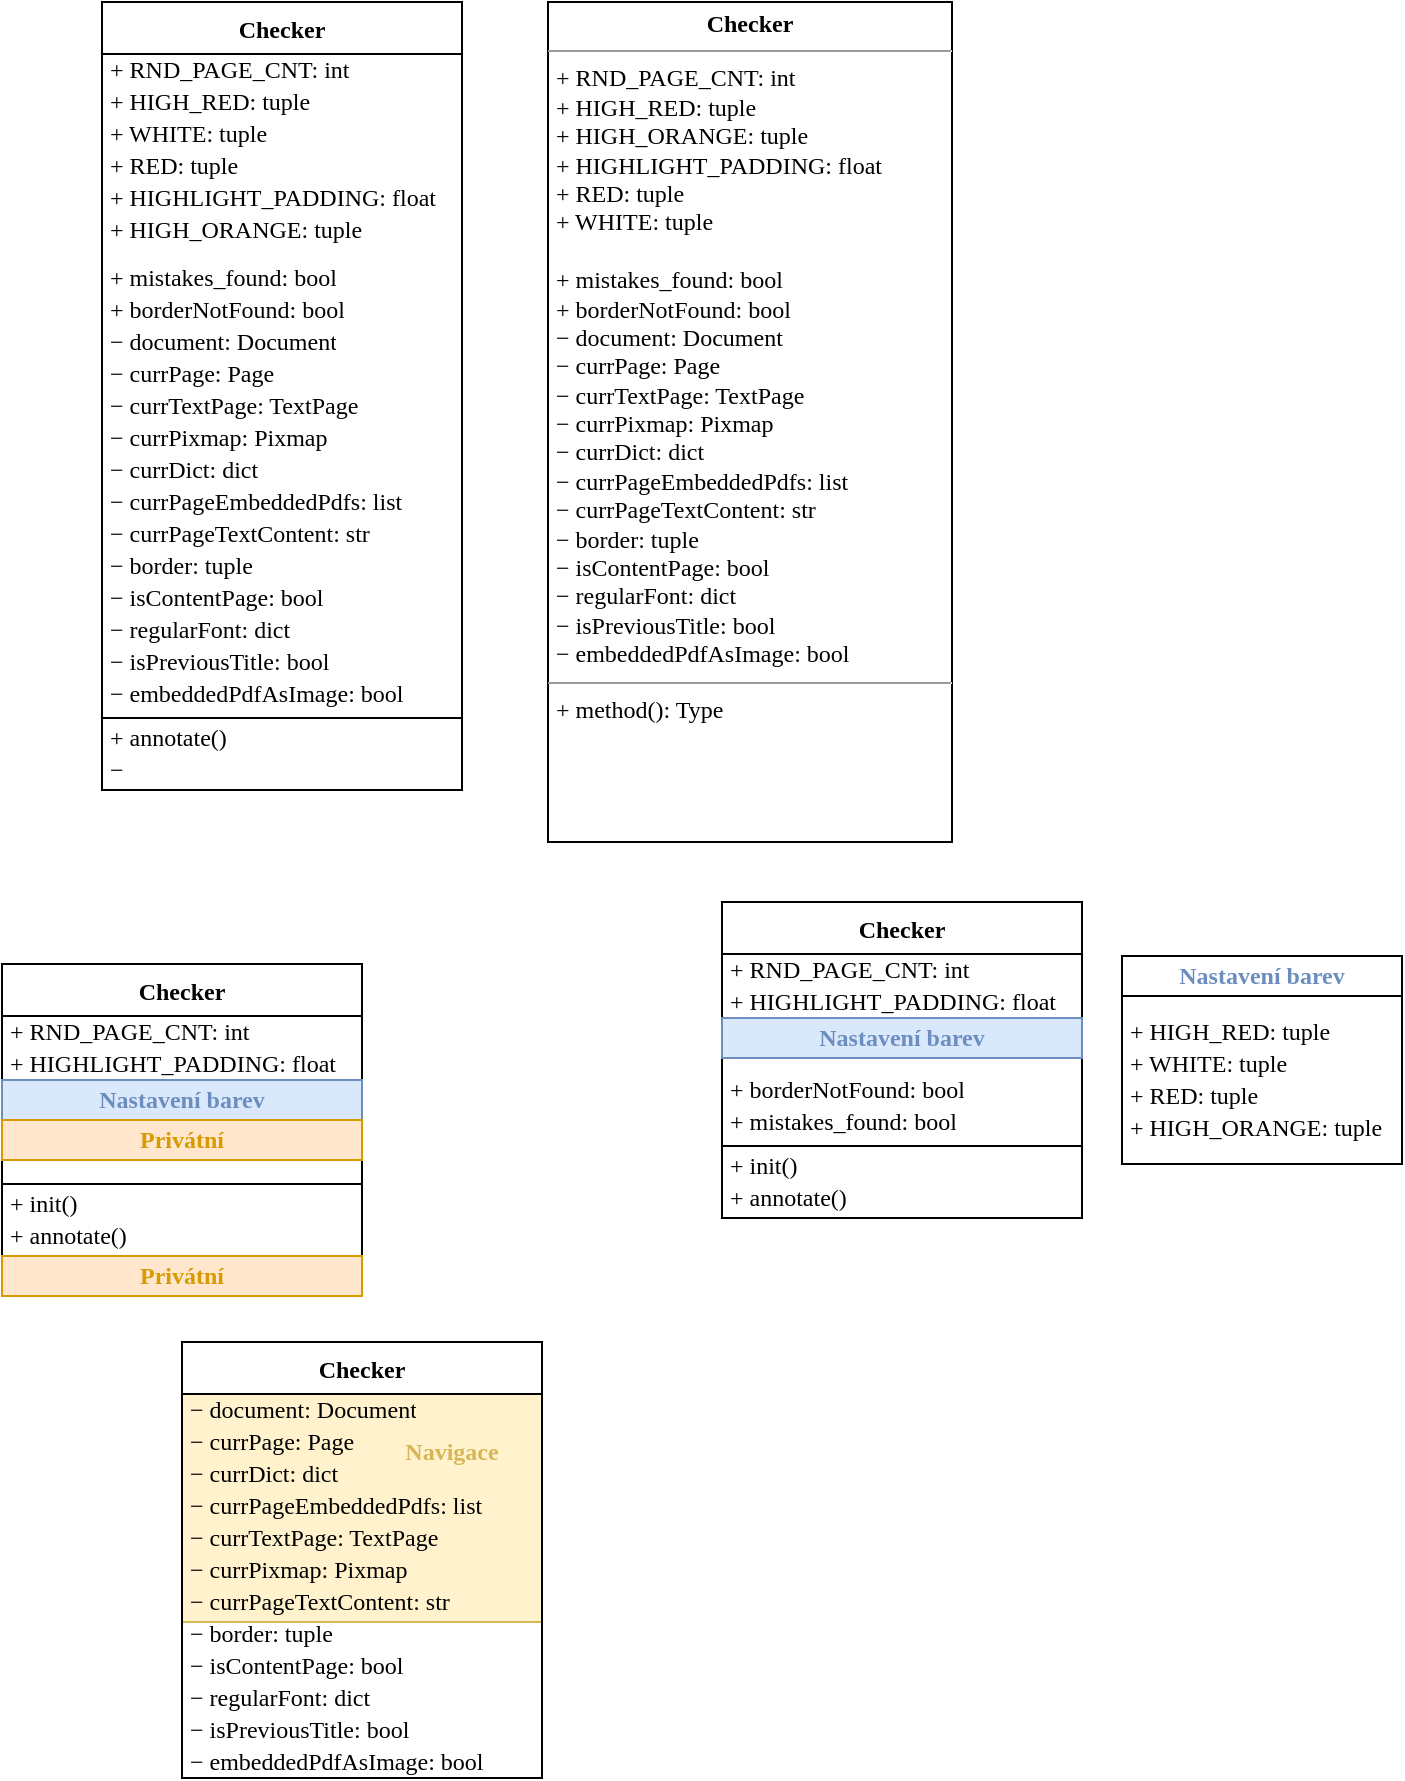 <mxfile version="21.2.1" type="device">
  <diagram name="Stránka-1" id="94ikDguoyIiTkVl64Qt1">
    <mxGraphModel dx="691" dy="1573" grid="1" gridSize="10" guides="1" tooltips="1" connect="1" arrows="1" fold="1" page="1" pageScale="1" pageWidth="827" pageHeight="1169" math="0" shadow="0">
      <root>
        <mxCell id="0" />
        <mxCell id="1" parent="0" />
        <mxCell id="wiytwV3Chyd1dpZ265zA-103" value="" style="rounded=0;whiteSpace=wrap;html=1;fillColor=#fff2cc;strokeColor=#D6B656;" vertex="1" parent="1">
          <mxGeometry x="130" y="-464" width="180" height="114" as="geometry" />
        </mxCell>
        <mxCell id="HxonDbt_WSuZYuA7TpPO-1" value="&lt;p style=&quot;margin:0px;margin-top:4px;text-align:center;&quot;&gt;&lt;b&gt;Checker&lt;/b&gt;&lt;/p&gt;&lt;hr size=&quot;1&quot;&gt;&lt;p style=&quot;margin:0px;margin-left:4px;&quot;&gt;+ RND_PAGE_CNT: int&lt;/p&gt;&lt;p style=&quot;margin:0px;margin-left:4px;&quot;&gt;+ HIGH_RED: tuple&lt;/p&gt;&lt;p style=&quot;margin:0px;margin-left:4px;&quot;&gt;+ HIGH_ORANGE: tuple&lt;/p&gt;&lt;p style=&quot;margin:0px;margin-left:4px;&quot;&gt;+ HIGHLIGHT_PADDING: float&lt;/p&gt;&lt;p style=&quot;margin:0px;margin-left:4px;&quot;&gt;+ RED: tuple&lt;/p&gt;&lt;p style=&quot;margin:0px;margin-left:4px;&quot;&gt;+ WHITE: tuple&lt;/p&gt;&lt;p style=&quot;margin:0px;margin-left:4px;&quot;&gt;&lt;br&gt;&lt;/p&gt;&lt;p style=&quot;margin:0px;margin-left:4px;&quot;&gt;+ mistakes_found: bool&lt;/p&gt;&lt;p style=&quot;margin:0px;margin-left:4px;&quot;&gt;+ borderNotFound: bool&lt;/p&gt;&lt;p style=&quot;margin:0px;margin-left:4px;&quot;&gt;−&amp;nbsp;document: Document&lt;/p&gt;&lt;p style=&quot;margin:0px;margin-left:4px;&quot;&gt;−&amp;nbsp;currPage: Page&lt;/p&gt;&lt;p style=&quot;margin:0px;margin-left:4px;&quot;&gt;−&amp;nbsp;currTextPage: TextPage&lt;/p&gt;&lt;p style=&quot;margin:0px;margin-left:4px;&quot;&gt;− currPixmap: Pixmap&lt;br&gt;&lt;/p&gt;&lt;p style=&quot;margin:0px;margin-left:4px;&quot;&gt;− currDict: dict&lt;br&gt;&lt;/p&gt;&lt;p style=&quot;margin:0px;margin-left:4px;&quot;&gt;− currPageEmbeddedPdfs: list&lt;br&gt;&lt;/p&gt;&lt;p style=&quot;margin:0px;margin-left:4px;&quot;&gt;− currPageTextContent: str&lt;br&gt;&lt;/p&gt;&lt;p style=&quot;margin:0px;margin-left:4px;&quot;&gt;− border: tuple&lt;br&gt;&lt;/p&gt;&lt;p style=&quot;margin:0px;margin-left:4px;&quot;&gt;− isContentPage: bool&lt;br&gt;&lt;/p&gt;&lt;p style=&quot;margin:0px;margin-left:4px;&quot;&gt;− regularFont: dict&lt;br&gt;&lt;/p&gt;&lt;p style=&quot;margin:0px;margin-left:4px;&quot;&gt;− isPreviousTitle: bool&lt;br&gt;&lt;/p&gt;&lt;p style=&quot;margin:0px;margin-left:4px;&quot;&gt;− embeddedPdfAsImage: bool&lt;br&gt;&lt;/p&gt;&lt;hr size=&quot;1&quot;&gt;&lt;p style=&quot;margin:0px;margin-left:4px;&quot;&gt;+ method(): Type&lt;/p&gt;" style="verticalAlign=top;align=left;overflow=fill;fontSize=12;fontFamily=Times New Roman;html=1;whiteSpace=wrap;" parent="1" vertex="1">
          <mxGeometry x="313" y="-1160" width="202" height="420" as="geometry" />
        </mxCell>
        <mxCell id="HxonDbt_WSuZYuA7TpPO-2" value="Checker" style="swimlane;fontStyle=1;align=center;verticalAlign=top;childLayout=stackLayout;horizontal=1;startSize=26;horizontalStack=0;resizeParent=1;resizeParentMax=0;resizeLast=0;collapsible=1;marginBottom=0;whiteSpace=wrap;html=1;fontFamily=Times New Roman;" parent="1" vertex="1">
          <mxGeometry x="90" y="-1160" width="180" height="394" as="geometry" />
        </mxCell>
        <mxCell id="HxonDbt_WSuZYuA7TpPO-3" value="+ RND_PAGE_CNT: int" style="text;strokeColor=none;fillColor=none;align=left;verticalAlign=middle;spacingLeft=4;spacingRight=4;overflow=hidden;rotatable=0;points=[[0,0.5],[1,0.5]];portConstraint=eastwest;html=1;fontFamily=Times New Roman;spacing=0;" parent="HxonDbt_WSuZYuA7TpPO-2" vertex="1">
          <mxGeometry y="26" width="180" height="16" as="geometry" />
        </mxCell>
        <mxCell id="HxonDbt_WSuZYuA7TpPO-6" value="+ HIGH_RED: tuple" style="text;strokeColor=none;fillColor=none;align=left;verticalAlign=middle;spacingLeft=4;spacingRight=4;overflow=hidden;rotatable=0;points=[[0,0.5],[1,0.5]];portConstraint=eastwest;html=1;fontFamily=Times New Roman;spacing=0;" parent="HxonDbt_WSuZYuA7TpPO-2" vertex="1">
          <mxGeometry y="42" width="180" height="16" as="geometry" />
        </mxCell>
        <mxCell id="HxonDbt_WSuZYuA7TpPO-12" value="+ WHITE: tuple" style="text;strokeColor=none;fillColor=none;align=left;verticalAlign=middle;spacingLeft=4;spacingRight=4;overflow=hidden;rotatable=0;points=[[0,0.5],[1,0.5]];portConstraint=eastwest;html=1;fontFamily=Times New Roman;spacing=0;" parent="HxonDbt_WSuZYuA7TpPO-2" vertex="1">
          <mxGeometry y="58" width="180" height="16" as="geometry" />
        </mxCell>
        <mxCell id="HxonDbt_WSuZYuA7TpPO-13" value="+ RED: tuple" style="text;strokeColor=none;fillColor=none;align=left;verticalAlign=middle;spacingLeft=4;spacingRight=4;overflow=hidden;rotatable=0;points=[[0,0.5],[1,0.5]];portConstraint=eastwest;html=1;fontFamily=Times New Roman;spacing=0;" parent="HxonDbt_WSuZYuA7TpPO-2" vertex="1">
          <mxGeometry y="74" width="180" height="16" as="geometry" />
        </mxCell>
        <mxCell id="HxonDbt_WSuZYuA7TpPO-14" value="+ HIGHLIGHT_PADDING: float" style="text;strokeColor=none;fillColor=none;align=left;verticalAlign=middle;spacingLeft=4;spacingRight=4;overflow=hidden;rotatable=0;points=[[0,0.5],[1,0.5]];portConstraint=eastwest;html=1;fontFamily=Times New Roman;spacing=0;" parent="HxonDbt_WSuZYuA7TpPO-2" vertex="1">
          <mxGeometry y="90" width="180" height="16" as="geometry" />
        </mxCell>
        <mxCell id="HxonDbt_WSuZYuA7TpPO-7" value="+ HIGH_ORANGE: tuple" style="text;strokeColor=none;fillColor=none;align=left;verticalAlign=middle;spacingLeft=4;spacingRight=4;overflow=hidden;rotatable=0;points=[[0,0.5],[1,0.5]];portConstraint=eastwest;html=1;fontFamily=Times New Roman;spacing=0;" parent="HxonDbt_WSuZYuA7TpPO-2" vertex="1">
          <mxGeometry y="106" width="180" height="16" as="geometry" />
        </mxCell>
        <mxCell id="HxonDbt_WSuZYuA7TpPO-11" style="text;strokeColor=none;fillColor=none;align=left;verticalAlign=middle;spacingLeft=4;spacingRight=4;overflow=hidden;rotatable=0;points=[[0,0.5],[1,0.5]];portConstraint=eastwest;html=1;fontFamily=Times New Roman;spacing=0;" parent="HxonDbt_WSuZYuA7TpPO-2" vertex="1">
          <mxGeometry y="122" width="180" height="8" as="geometry" />
        </mxCell>
        <mxCell id="HxonDbt_WSuZYuA7TpPO-10" value="+ mistakes_found: bool" style="text;strokeColor=none;fillColor=none;align=left;verticalAlign=middle;spacingLeft=4;spacingRight=4;overflow=hidden;rotatable=0;points=[[0,0.5],[1,0.5]];portConstraint=eastwest;html=1;fontFamily=Times New Roman;spacing=0;" parent="HxonDbt_WSuZYuA7TpPO-2" vertex="1">
          <mxGeometry y="130" width="180" height="16" as="geometry" />
        </mxCell>
        <mxCell id="HxonDbt_WSuZYuA7TpPO-15" value="+ borderNotFound: bool" style="text;strokeColor=none;fillColor=none;align=left;verticalAlign=middle;spacingLeft=4;spacingRight=4;overflow=hidden;rotatable=0;points=[[0,0.5],[1,0.5]];portConstraint=eastwest;html=1;fontFamily=Times New Roman;spacing=0;" parent="HxonDbt_WSuZYuA7TpPO-2" vertex="1">
          <mxGeometry y="146" width="180" height="16" as="geometry" />
        </mxCell>
        <mxCell id="HxonDbt_WSuZYuA7TpPO-16" value="−&amp;nbsp;document: Document" style="text;strokeColor=none;fillColor=none;align=left;verticalAlign=middle;spacingLeft=4;spacingRight=4;overflow=hidden;rotatable=0;points=[[0,0.5],[1,0.5]];portConstraint=eastwest;html=1;fontFamily=Times New Roman;spacing=0;" parent="HxonDbt_WSuZYuA7TpPO-2" vertex="1">
          <mxGeometry y="162" width="180" height="16" as="geometry" />
        </mxCell>
        <mxCell id="HxonDbt_WSuZYuA7TpPO-22" value="−&amp;nbsp;currPage: Page" style="text;strokeColor=none;fillColor=none;align=left;verticalAlign=middle;spacingLeft=4;spacingRight=4;overflow=hidden;rotatable=0;points=[[0,0.5],[1,0.5]];portConstraint=eastwest;html=1;fontFamily=Times New Roman;spacing=0;" parent="HxonDbt_WSuZYuA7TpPO-2" vertex="1">
          <mxGeometry y="178" width="180" height="16" as="geometry" />
        </mxCell>
        <mxCell id="HxonDbt_WSuZYuA7TpPO-21" value="−&amp;nbsp;currTextPage: TextPage" style="text;strokeColor=none;fillColor=none;align=left;verticalAlign=middle;spacingLeft=4;spacingRight=4;overflow=hidden;rotatable=0;points=[[0,0.5],[1,0.5]];portConstraint=eastwest;html=1;fontFamily=Times New Roman;spacing=0;" parent="HxonDbt_WSuZYuA7TpPO-2" vertex="1">
          <mxGeometry y="194" width="180" height="16" as="geometry" />
        </mxCell>
        <mxCell id="HxonDbt_WSuZYuA7TpPO-20" value="− currPixmap: Pixmap" style="text;strokeColor=none;fillColor=none;align=left;verticalAlign=middle;spacingLeft=4;spacingRight=4;overflow=hidden;rotatable=0;points=[[0,0.5],[1,0.5]];portConstraint=eastwest;html=1;fontFamily=Times New Roman;spacing=0;" parent="HxonDbt_WSuZYuA7TpPO-2" vertex="1">
          <mxGeometry y="210" width="180" height="16" as="geometry" />
        </mxCell>
        <mxCell id="HxonDbt_WSuZYuA7TpPO-19" value="− currDict: dict" style="text;strokeColor=none;fillColor=none;align=left;verticalAlign=middle;spacingLeft=4;spacingRight=4;overflow=hidden;rotatable=0;points=[[0,0.5],[1,0.5]];portConstraint=eastwest;html=1;fontFamily=Times New Roman;spacing=0;" parent="HxonDbt_WSuZYuA7TpPO-2" vertex="1">
          <mxGeometry y="226" width="180" height="16" as="geometry" />
        </mxCell>
        <mxCell id="HxonDbt_WSuZYuA7TpPO-18" value="− currPageEmbeddedPdfs: list" style="text;strokeColor=none;fillColor=none;align=left;verticalAlign=middle;spacingLeft=4;spacingRight=4;overflow=hidden;rotatable=0;points=[[0,0.5],[1,0.5]];portConstraint=eastwest;html=1;fontFamily=Times New Roman;spacing=0;" parent="HxonDbt_WSuZYuA7TpPO-2" vertex="1">
          <mxGeometry y="242" width="180" height="16" as="geometry" />
        </mxCell>
        <mxCell id="HxonDbt_WSuZYuA7TpPO-23" value="− currPageTextContent: str" style="text;strokeColor=none;fillColor=none;align=left;verticalAlign=middle;spacingLeft=4;spacingRight=4;overflow=hidden;rotatable=0;points=[[0,0.5],[1,0.5]];portConstraint=eastwest;html=1;fontFamily=Times New Roman;spacing=0;" parent="HxonDbt_WSuZYuA7TpPO-2" vertex="1">
          <mxGeometry y="258" width="180" height="16" as="geometry" />
        </mxCell>
        <mxCell id="HxonDbt_WSuZYuA7TpPO-27" value="− border: tuple" style="text;strokeColor=none;fillColor=none;align=left;verticalAlign=middle;spacingLeft=4;spacingRight=4;overflow=hidden;rotatable=0;points=[[0,0.5],[1,0.5]];portConstraint=eastwest;html=1;fontFamily=Times New Roman;spacing=0;" parent="HxonDbt_WSuZYuA7TpPO-2" vertex="1">
          <mxGeometry y="274" width="180" height="16" as="geometry" />
        </mxCell>
        <mxCell id="HxonDbt_WSuZYuA7TpPO-26" value="− isContentPage: bool" style="text;strokeColor=none;fillColor=none;align=left;verticalAlign=middle;spacingLeft=4;spacingRight=4;overflow=hidden;rotatable=0;points=[[0,0.5],[1,0.5]];portConstraint=eastwest;fontFamily=Times New Roman;spacing=0;html=1;" parent="HxonDbt_WSuZYuA7TpPO-2" vertex="1">
          <mxGeometry y="290" width="180" height="16" as="geometry" />
        </mxCell>
        <mxCell id="HxonDbt_WSuZYuA7TpPO-28" value="− regularFont: dict" style="text;strokeColor=none;fillColor=none;align=left;verticalAlign=middle;spacingLeft=4;spacingRight=4;overflow=hidden;rotatable=0;points=[[0,0.5],[1,0.5]];portConstraint=eastwest;html=1;fontFamily=Times New Roman;spacing=0;" parent="HxonDbt_WSuZYuA7TpPO-2" vertex="1">
          <mxGeometry y="306" width="180" height="16" as="geometry" />
        </mxCell>
        <mxCell id="HxonDbt_WSuZYuA7TpPO-25" value="− isPreviousTitle: bool" style="text;strokeColor=none;fillColor=none;align=left;verticalAlign=middle;spacingLeft=4;spacingRight=4;overflow=hidden;rotatable=0;points=[[0,0.5],[1,0.5]];portConstraint=eastwest;html=1;fontFamily=Times New Roman;spacing=0;" parent="HxonDbt_WSuZYuA7TpPO-2" vertex="1">
          <mxGeometry y="322" width="180" height="16" as="geometry" />
        </mxCell>
        <mxCell id="HxonDbt_WSuZYuA7TpPO-24" value="− embeddedPdfAsImage: bool" style="text;strokeColor=none;fillColor=none;align=left;verticalAlign=middle;spacingLeft=4;spacingRight=4;overflow=hidden;rotatable=0;points=[[0,0.5],[1,0.5]];portConstraint=eastwest;html=1;fontFamily=Times New Roman;spacing=0;" parent="HxonDbt_WSuZYuA7TpPO-2" vertex="1">
          <mxGeometry y="338" width="180" height="16" as="geometry" />
        </mxCell>
        <mxCell id="HxonDbt_WSuZYuA7TpPO-4" value="" style="line;strokeWidth=1;fillColor=none;align=left;verticalAlign=middle;spacingTop=-1;spacingLeft=3;spacingRight=3;rotatable=0;labelPosition=right;points=[];portConstraint=eastwest;strokeColor=inherit;fontFamily=Times New Roman;html=1;" parent="HxonDbt_WSuZYuA7TpPO-2" vertex="1">
          <mxGeometry y="354" width="180" height="8" as="geometry" />
        </mxCell>
        <mxCell id="HxonDbt_WSuZYuA7TpPO-5" value="+ annotate()" style="text;strokeColor=none;fillColor=none;align=left;verticalAlign=middle;spacingLeft=4;spacingRight=4;overflow=hidden;rotatable=0;points=[[0,0.5],[1,0.5]];portConstraint=eastwest;html=1;fontFamily=Times New Roman;horizontal=1;spacing=0;spacingTop=-4;" parent="HxonDbt_WSuZYuA7TpPO-2" vertex="1">
          <mxGeometry y="362" width="180" height="16" as="geometry" />
        </mxCell>
        <mxCell id="HxonDbt_WSuZYuA7TpPO-8" value="−&amp;nbsp;" style="text;strokeColor=none;fillColor=none;align=left;verticalAlign=middle;spacingLeft=4;spacingRight=4;overflow=hidden;rotatable=0;points=[[0,0.5],[1,0.5]];portConstraint=eastwest;html=1;fontFamily=Times New Roman;spacing=0;spacingTop=-4;" parent="HxonDbt_WSuZYuA7TpPO-2" vertex="1">
          <mxGeometry y="378" width="180" height="16" as="geometry" />
        </mxCell>
        <mxCell id="wiytwV3Chyd1dpZ265zA-27" value="Nastavení barev" style="swimlane;whiteSpace=wrap;html=1;startSize=20;fontFamily=Times New Roman;fontColor=#6C8EBF;" vertex="1" parent="1">
          <mxGeometry x="600" y="-683" width="140" height="104" as="geometry">
            <mxRectangle x="260" y="-704" width="120" height="30" as="alternateBounds" />
          </mxGeometry>
        </mxCell>
        <mxCell id="wiytwV3Chyd1dpZ265zA-29" value="+ WHITE: tuple" style="text;strokeColor=none;fillColor=none;align=left;verticalAlign=middle;spacingLeft=4;spacingRight=4;overflow=hidden;rotatable=0;points=[[0,0.5],[1,0.5]];portConstraint=eastwest;html=1;fontFamily=Times New Roman;spacing=0;" vertex="1" parent="wiytwV3Chyd1dpZ265zA-27">
          <mxGeometry y="46" width="140" height="16" as="geometry" />
        </mxCell>
        <mxCell id="wiytwV3Chyd1dpZ265zA-30" value="+ RED: tuple" style="text;strokeColor=none;fillColor=none;align=left;verticalAlign=middle;spacingLeft=4;spacingRight=4;overflow=hidden;rotatable=0;points=[[0,0.5],[1,0.5]];portConstraint=eastwest;html=1;fontFamily=Times New Roman;spacing=0;" vertex="1" parent="wiytwV3Chyd1dpZ265zA-27">
          <mxGeometry y="62" width="140" height="16" as="geometry" />
        </mxCell>
        <mxCell id="wiytwV3Chyd1dpZ265zA-32" value="+ HIGH_ORANGE: tuple" style="text;strokeColor=none;fillColor=none;align=left;verticalAlign=middle;spacingLeft=4;spacingRight=4;overflow=hidden;rotatable=0;points=[[0,0.5],[1,0.5]];portConstraint=eastwest;html=1;fontFamily=Times New Roman;spacing=0;" vertex="1" parent="wiytwV3Chyd1dpZ265zA-27">
          <mxGeometry y="78" width="140" height="16" as="geometry" />
        </mxCell>
        <mxCell id="wiytwV3Chyd1dpZ265zA-28" value="+ HIGH_RED: tuple" style="text;strokeColor=none;fillColor=none;align=left;verticalAlign=middle;spacingLeft=4;spacingRight=4;overflow=hidden;rotatable=0;points=[[0,0.5],[1,0.5]];portConstraint=eastwest;html=1;fontFamily=Times New Roman;spacing=0;" vertex="1" parent="wiytwV3Chyd1dpZ265zA-27">
          <mxGeometry y="30" width="140" height="16" as="geometry" />
        </mxCell>
        <mxCell id="wiytwV3Chyd1dpZ265zA-1" value="Checker" style="swimlane;fontStyle=1;align=center;verticalAlign=top;childLayout=stackLayout;horizontal=1;startSize=26;horizontalStack=0;resizeParent=1;resizeParentMax=0;resizeLast=0;collapsible=1;marginBottom=0;whiteSpace=wrap;html=1;fontFamily=Times New Roman;" vertex="1" parent="1">
          <mxGeometry x="40" y="-679" width="180" height="166" as="geometry" />
        </mxCell>
        <mxCell id="wiytwV3Chyd1dpZ265zA-2" value="+ RND_PAGE_CNT: int" style="text;strokeColor=none;fillColor=none;align=left;verticalAlign=middle;spacingLeft=4;spacingRight=4;overflow=hidden;rotatable=0;points=[[0,0.5],[1,0.5]];portConstraint=eastwest;html=1;fontFamily=Times New Roman;spacing=0;" vertex="1" parent="wiytwV3Chyd1dpZ265zA-1">
          <mxGeometry y="26" width="180" height="16" as="geometry" />
        </mxCell>
        <mxCell id="wiytwV3Chyd1dpZ265zA-34" value="+ HIGHLIGHT_PADDING: float" style="text;strokeColor=none;fillColor=none;align=left;verticalAlign=middle;spacingLeft=4;spacingRight=4;overflow=hidden;rotatable=0;points=[[0,0.5],[1,0.5]];portConstraint=eastwest;html=1;fontFamily=Times New Roman;spacing=0;" vertex="1" parent="wiytwV3Chyd1dpZ265zA-1">
          <mxGeometry y="42" width="180" height="16" as="geometry" />
        </mxCell>
        <mxCell id="wiytwV3Chyd1dpZ265zA-26" value="Nastavení barev" style="rounded=0;whiteSpace=wrap;html=1;fillColor=#dae8fc;strokeColor=#6c8ebf;fontColor=#6C8EBF;fontStyle=1;fontFamily=Times New Roman;" vertex="1" parent="wiytwV3Chyd1dpZ265zA-1">
          <mxGeometry y="58" width="180" height="20" as="geometry" />
        </mxCell>
        <mxCell id="wiytwV3Chyd1dpZ265zA-38" value="&lt;font&gt;Privátní&lt;/font&gt;" style="rounded=0;whiteSpace=wrap;html=1;fillColor=#ffe6cc;strokeColor=#d79b00;fontStyle=1;fontFamily=Times New Roman;fontColor=#D79B00;" vertex="1" parent="wiytwV3Chyd1dpZ265zA-1">
          <mxGeometry y="78" width="180" height="20" as="geometry" />
        </mxCell>
        <mxCell id="wiytwV3Chyd1dpZ265zA-8" style="text;strokeColor=none;fillColor=none;align=left;verticalAlign=middle;spacingLeft=4;spacingRight=4;overflow=hidden;rotatable=0;points=[[0,0.5],[1,0.5]];portConstraint=eastwest;html=1;fontFamily=Times New Roman;spacing=0;" vertex="1" parent="wiytwV3Chyd1dpZ265zA-1">
          <mxGeometry y="98" width="180" height="8" as="geometry" />
        </mxCell>
        <mxCell id="wiytwV3Chyd1dpZ265zA-23" value="" style="line;strokeWidth=1;fillColor=none;align=left;verticalAlign=middle;spacingTop=-1;spacingLeft=3;spacingRight=3;rotatable=0;labelPosition=right;points=[];portConstraint=eastwest;strokeColor=inherit;fontFamily=Times New Roman;html=1;" vertex="1" parent="wiytwV3Chyd1dpZ265zA-1">
          <mxGeometry y="106" width="180" height="8" as="geometry" />
        </mxCell>
        <mxCell id="wiytwV3Chyd1dpZ265zA-64" value="+ init()" style="text;strokeColor=none;fillColor=none;align=left;verticalAlign=middle;spacingLeft=4;spacingRight=4;overflow=hidden;rotatable=0;points=[[0,0.5],[1,0.5]];portConstraint=eastwest;html=1;fontFamily=Times New Roman;horizontal=1;spacing=0;spacingTop=-4;" vertex="1" parent="wiytwV3Chyd1dpZ265zA-1">
          <mxGeometry y="114" width="180" height="16" as="geometry" />
        </mxCell>
        <mxCell id="wiytwV3Chyd1dpZ265zA-24" value="+ annotate()" style="text;strokeColor=none;fillColor=none;align=left;verticalAlign=middle;spacingLeft=4;spacingRight=4;overflow=hidden;rotatable=0;points=[[0,0.5],[1,0.5]];portConstraint=eastwest;html=1;fontFamily=Times New Roman;horizontal=1;spacing=0;spacingTop=-4;" vertex="1" parent="wiytwV3Chyd1dpZ265zA-1">
          <mxGeometry y="130" width="180" height="16" as="geometry" />
        </mxCell>
        <mxCell id="wiytwV3Chyd1dpZ265zA-35" value="&lt;font&gt;Privátní&lt;/font&gt;" style="rounded=0;whiteSpace=wrap;html=1;fillColor=#ffe6cc;strokeColor=#d79b00;fontStyle=1;fontFamily=Times New Roman;fontColor=#D79B00;" vertex="1" parent="wiytwV3Chyd1dpZ265zA-1">
          <mxGeometry y="146" width="180" height="20" as="geometry" />
        </mxCell>
        <mxCell id="wiytwV3Chyd1dpZ265zA-65" value="Checker" style="swimlane;fontStyle=1;align=center;verticalAlign=top;childLayout=stackLayout;horizontal=1;startSize=26;horizontalStack=0;resizeParent=1;resizeParentMax=0;resizeLast=0;collapsible=1;marginBottom=0;whiteSpace=wrap;html=1;fontFamily=Times New Roman;" vertex="1" parent="1">
          <mxGeometry x="400" y="-710" width="180" height="158" as="geometry" />
        </mxCell>
        <mxCell id="wiytwV3Chyd1dpZ265zA-66" value="+ RND_PAGE_CNT: int" style="text;strokeColor=none;fillColor=none;align=left;verticalAlign=middle;spacingLeft=4;spacingRight=4;overflow=hidden;rotatable=0;points=[[0,0.5],[1,0.5]];portConstraint=eastwest;html=1;fontFamily=Times New Roman;spacing=0;" vertex="1" parent="wiytwV3Chyd1dpZ265zA-65">
          <mxGeometry y="26" width="180" height="16" as="geometry" />
        </mxCell>
        <mxCell id="wiytwV3Chyd1dpZ265zA-67" value="+ HIGHLIGHT_PADDING: float" style="text;strokeColor=none;fillColor=none;align=left;verticalAlign=middle;spacingLeft=4;spacingRight=4;overflow=hidden;rotatable=0;points=[[0,0.5],[1,0.5]];portConstraint=eastwest;html=1;fontFamily=Times New Roman;spacing=0;" vertex="1" parent="wiytwV3Chyd1dpZ265zA-65">
          <mxGeometry y="42" width="180" height="16" as="geometry" />
        </mxCell>
        <mxCell id="wiytwV3Chyd1dpZ265zA-68" value="Nastavení barev" style="rounded=0;whiteSpace=wrap;html=1;fillColor=#dae8fc;strokeColor=#6c8ebf;fontColor=#6C8EBF;fontStyle=1;fontFamily=Times New Roman;" vertex="1" parent="wiytwV3Chyd1dpZ265zA-65">
          <mxGeometry y="58" width="180" height="20" as="geometry" />
        </mxCell>
        <mxCell id="wiytwV3Chyd1dpZ265zA-70" style="text;strokeColor=none;fillColor=none;align=left;verticalAlign=middle;spacingLeft=4;spacingRight=4;overflow=hidden;rotatable=0;points=[[0,0.5],[1,0.5]];portConstraint=eastwest;html=1;fontFamily=Times New Roman;spacing=0;" vertex="1" parent="wiytwV3Chyd1dpZ265zA-65">
          <mxGeometry y="78" width="180" height="8" as="geometry" />
        </mxCell>
        <mxCell id="wiytwV3Chyd1dpZ265zA-77" value="+ borderNotFound: bool" style="text;strokeColor=none;fillColor=none;align=left;verticalAlign=middle;spacingLeft=4;spacingRight=4;overflow=hidden;rotatable=0;points=[[0,0.5],[1,0.5]];portConstraint=eastwest;html=1;fontFamily=Times New Roman;spacing=0;" vertex="1" parent="wiytwV3Chyd1dpZ265zA-65">
          <mxGeometry y="86" width="180" height="16" as="geometry" />
        </mxCell>
        <mxCell id="wiytwV3Chyd1dpZ265zA-76" value="+ mistakes_found: bool" style="text;strokeColor=none;fillColor=none;align=left;verticalAlign=middle;spacingLeft=4;spacingRight=4;overflow=hidden;rotatable=0;points=[[0,0.5],[1,0.5]];portConstraint=eastwest;html=1;fontFamily=Times New Roman;spacing=0;" vertex="1" parent="wiytwV3Chyd1dpZ265zA-65">
          <mxGeometry y="102" width="180" height="16" as="geometry" />
        </mxCell>
        <mxCell id="wiytwV3Chyd1dpZ265zA-71" value="" style="line;strokeWidth=1;fillColor=none;align=left;verticalAlign=middle;spacingTop=-1;spacingLeft=3;spacingRight=3;rotatable=0;labelPosition=right;points=[];portConstraint=eastwest;strokeColor=inherit;fontFamily=Times New Roman;html=1;" vertex="1" parent="wiytwV3Chyd1dpZ265zA-65">
          <mxGeometry y="118" width="180" height="8" as="geometry" />
        </mxCell>
        <mxCell id="wiytwV3Chyd1dpZ265zA-72" value="+ init()" style="text;strokeColor=none;fillColor=none;align=left;verticalAlign=middle;spacingLeft=4;spacingRight=4;overflow=hidden;rotatable=0;points=[[0,0.5],[1,0.5]];portConstraint=eastwest;html=1;fontFamily=Times New Roman;horizontal=1;spacing=0;spacingTop=-4;" vertex="1" parent="wiytwV3Chyd1dpZ265zA-65">
          <mxGeometry y="126" width="180" height="16" as="geometry" />
        </mxCell>
        <mxCell id="wiytwV3Chyd1dpZ265zA-73" value="+ annotate()" style="text;strokeColor=none;fillColor=none;align=left;verticalAlign=middle;spacingLeft=4;spacingRight=4;overflow=hidden;rotatable=0;points=[[0,0.5],[1,0.5]];portConstraint=eastwest;html=1;fontFamily=Times New Roman;horizontal=1;spacing=0;spacingTop=-4;" vertex="1" parent="wiytwV3Chyd1dpZ265zA-65">
          <mxGeometry y="142" width="180" height="16" as="geometry" />
        </mxCell>
        <mxCell id="wiytwV3Chyd1dpZ265zA-78" value="Checker" style="swimlane;fontStyle=1;align=center;verticalAlign=top;childLayout=stackLayout;horizontal=1;startSize=26;horizontalStack=0;resizeParent=1;resizeParentMax=0;resizeLast=0;collapsible=1;marginBottom=0;whiteSpace=wrap;html=1;fontFamily=Times New Roman;" vertex="1" parent="1">
          <mxGeometry x="130" y="-490" width="180" height="218" as="geometry" />
        </mxCell>
        <mxCell id="wiytwV3Chyd1dpZ265zA-88" value="−&amp;nbsp;document: Document" style="text;strokeColor=none;fillColor=none;align=left;verticalAlign=middle;spacingLeft=4;spacingRight=4;overflow=hidden;rotatable=0;points=[[0,0.5],[1,0.5]];portConstraint=eastwest;html=1;fontFamily=Times New Roman;spacing=0;" vertex="1" parent="wiytwV3Chyd1dpZ265zA-78">
          <mxGeometry y="26" width="180" height="16" as="geometry" />
        </mxCell>
        <mxCell id="wiytwV3Chyd1dpZ265zA-89" value="−&amp;nbsp;currPage: Page" style="text;strokeColor=none;fillColor=none;align=left;verticalAlign=middle;spacingLeft=4;spacingRight=4;overflow=hidden;rotatable=0;points=[[0,0.5],[1,0.5]];portConstraint=eastwest;html=1;fontFamily=Times New Roman;spacing=0;" vertex="1" parent="wiytwV3Chyd1dpZ265zA-78">
          <mxGeometry y="42" width="180" height="16" as="geometry" />
        </mxCell>
        <mxCell id="wiytwV3Chyd1dpZ265zA-92" value="− currDict: dict" style="text;strokeColor=none;fillColor=none;align=left;verticalAlign=middle;spacingLeft=4;spacingRight=4;overflow=hidden;rotatable=0;points=[[0,0.5],[1,0.5]];portConstraint=eastwest;html=1;fontFamily=Times New Roman;spacing=0;" vertex="1" parent="wiytwV3Chyd1dpZ265zA-78">
          <mxGeometry y="58" width="180" height="16" as="geometry" />
        </mxCell>
        <mxCell id="wiytwV3Chyd1dpZ265zA-93" value="− currPageEmbeddedPdfs: list" style="text;strokeColor=none;fillColor=none;align=left;verticalAlign=middle;spacingLeft=4;spacingRight=4;overflow=hidden;rotatable=0;points=[[0,0.5],[1,0.5]];portConstraint=eastwest;html=1;fontFamily=Times New Roman;spacing=0;" vertex="1" parent="wiytwV3Chyd1dpZ265zA-78">
          <mxGeometry y="74" width="180" height="16" as="geometry" />
        </mxCell>
        <mxCell id="wiytwV3Chyd1dpZ265zA-90" value="−&amp;nbsp;currTextPage: TextPage" style="text;strokeColor=none;fillColor=none;align=left;verticalAlign=middle;spacingLeft=4;spacingRight=4;overflow=hidden;rotatable=0;points=[[0,0.5],[1,0.5]];portConstraint=eastwest;html=1;fontFamily=Times New Roman;spacing=0;" vertex="1" parent="wiytwV3Chyd1dpZ265zA-78">
          <mxGeometry y="90" width="180" height="16" as="geometry" />
        </mxCell>
        <mxCell id="wiytwV3Chyd1dpZ265zA-91" value="− currPixmap: Pixmap" style="text;strokeColor=none;fillColor=none;align=left;verticalAlign=middle;spacingLeft=4;spacingRight=4;overflow=hidden;rotatable=0;points=[[0,0.5],[1,0.5]];portConstraint=eastwest;html=1;fontFamily=Times New Roman;spacing=0;" vertex="1" parent="wiytwV3Chyd1dpZ265zA-78">
          <mxGeometry y="106" width="180" height="16" as="geometry" />
        </mxCell>
        <mxCell id="wiytwV3Chyd1dpZ265zA-94" value="− currPageTextContent: str" style="text;strokeColor=none;fillColor=none;align=left;verticalAlign=middle;spacingLeft=4;spacingRight=4;overflow=hidden;rotatable=0;points=[[0,0.5],[1,0.5]];portConstraint=eastwest;html=1;fontFamily=Times New Roman;spacing=0;" vertex="1" parent="wiytwV3Chyd1dpZ265zA-78">
          <mxGeometry y="122" width="180" height="16" as="geometry" />
        </mxCell>
        <mxCell id="wiytwV3Chyd1dpZ265zA-95" value="− border: tuple" style="text;strokeColor=none;fillColor=none;align=left;verticalAlign=middle;spacingLeft=4;spacingRight=4;overflow=hidden;rotatable=0;points=[[0,0.5],[1,0.5]];portConstraint=eastwest;html=1;fontFamily=Times New Roman;spacing=0;" vertex="1" parent="wiytwV3Chyd1dpZ265zA-78">
          <mxGeometry y="138" width="180" height="16" as="geometry" />
        </mxCell>
        <mxCell id="wiytwV3Chyd1dpZ265zA-96" value="− isContentPage: bool" style="text;strokeColor=none;fillColor=none;align=left;verticalAlign=middle;spacingLeft=4;spacingRight=4;overflow=hidden;rotatable=0;points=[[0,0.5],[1,0.5]];portConstraint=eastwest;fontFamily=Times New Roman;spacing=0;html=1;" vertex="1" parent="wiytwV3Chyd1dpZ265zA-78">
          <mxGeometry y="154" width="180" height="16" as="geometry" />
        </mxCell>
        <mxCell id="wiytwV3Chyd1dpZ265zA-97" value="− regularFont: dict" style="text;strokeColor=none;fillColor=none;align=left;verticalAlign=middle;spacingLeft=4;spacingRight=4;overflow=hidden;rotatable=0;points=[[0,0.5],[1,0.5]];portConstraint=eastwest;html=1;fontFamily=Times New Roman;spacing=0;" vertex="1" parent="wiytwV3Chyd1dpZ265zA-78">
          <mxGeometry y="170" width="180" height="16" as="geometry" />
        </mxCell>
        <mxCell id="wiytwV3Chyd1dpZ265zA-98" value="− isPreviousTitle: bool" style="text;strokeColor=none;fillColor=none;align=left;verticalAlign=middle;spacingLeft=4;spacingRight=4;overflow=hidden;rotatable=0;points=[[0,0.5],[1,0.5]];portConstraint=eastwest;html=1;fontFamily=Times New Roman;spacing=0;" vertex="1" parent="wiytwV3Chyd1dpZ265zA-78">
          <mxGeometry y="186" width="180" height="16" as="geometry" />
        </mxCell>
        <mxCell id="wiytwV3Chyd1dpZ265zA-99" value="− embeddedPdfAsImage: bool" style="text;strokeColor=none;fillColor=none;align=left;verticalAlign=middle;spacingLeft=4;spacingRight=4;overflow=hidden;rotatable=0;points=[[0,0.5],[1,0.5]];portConstraint=eastwest;html=1;fontFamily=Times New Roman;spacing=0;" vertex="1" parent="wiytwV3Chyd1dpZ265zA-78">
          <mxGeometry y="202" width="180" height="16" as="geometry" />
        </mxCell>
        <mxCell id="wiytwV3Chyd1dpZ265zA-104" value="Navigace" style="text;html=1;strokeColor=none;fillColor=none;align=center;verticalAlign=middle;whiteSpace=wrap;rounded=0;fontFamily=Times New Roman;fontColor=#D6B656;fontStyle=1" vertex="1" parent="1">
          <mxGeometry x="230" y="-450" width="70" height="30" as="geometry" />
        </mxCell>
      </root>
    </mxGraphModel>
  </diagram>
</mxfile>
